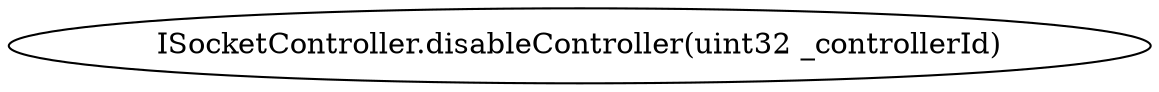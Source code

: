digraph "" {
	graph [bb="0,0,467.25,36"];
	node [label="\N"];
	"ISocketController.disableController(uint32 _controllerId)"	 [height=0.5,
		pos="233.62,18",
		width=6.4895];
}
